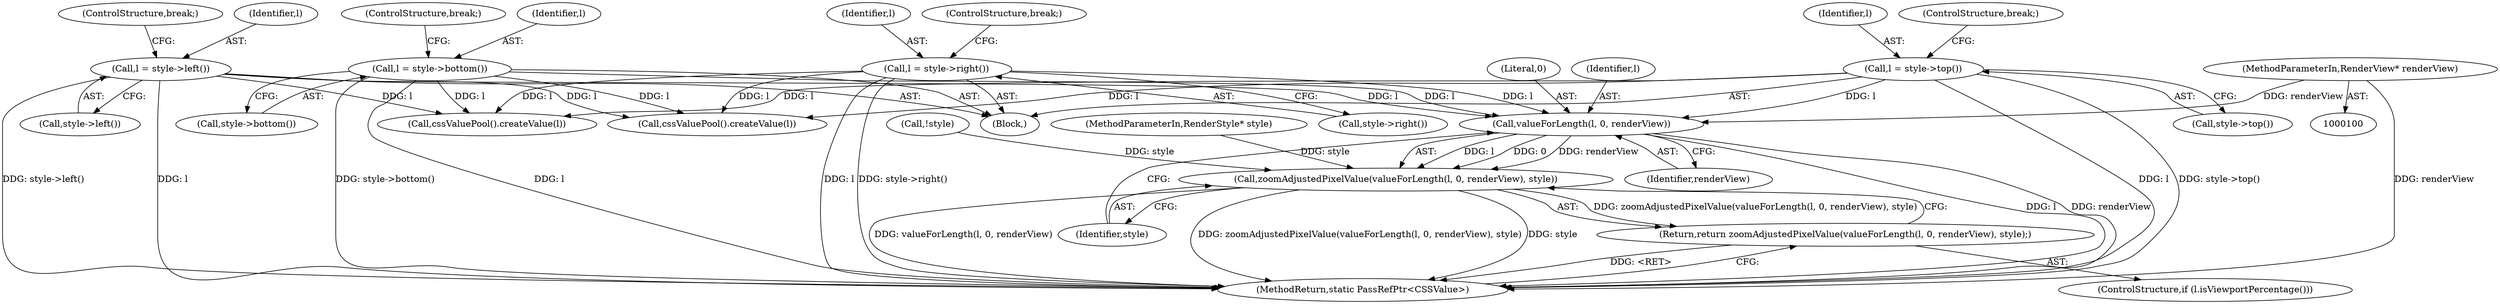 digraph "0_Chrome_01e4ee2fda0a5e57a8d0c8cb829022eb84fdff12@pointer" {
"1000159" [label="(Call,valueForLength(l, 0, renderView))"];
"1000125" [label="(Call,l = style->top())"];
"1000120" [label="(Call,l = style->right())"];
"1000115" [label="(Call,l = style->left())"];
"1000130" [label="(Call,l = style->bottom())"];
"1000103" [label="(MethodParameterIn,RenderView* renderView)"];
"1000158" [label="(Call,zoomAdjustedPixelValue(valueForLength(l, 0, renderView), style))"];
"1000157" [label="(Return,return zoomAdjustedPixelValue(valueForLength(l, 0, renderView), style);)"];
"1000126" [label="(Identifier,l)"];
"1000128" [label="(ControlStructure,break;)"];
"1000122" [label="(Call,style->right())"];
"1000130" [label="(Call,l = style->bottom())"];
"1000157" [label="(Return,return zoomAdjustedPixelValue(valueForLength(l, 0, renderView), style);)"];
"1000155" [label="(ControlStructure,if (l.isViewportPercentage()))"];
"1000117" [label="(Call,style->left())"];
"1000165" [label="(Call,cssValuePool().createValue(l))"];
"1000113" [label="(Block,)"];
"1000120" [label="(Call,l = style->right())"];
"1000161" [label="(Literal,0)"];
"1000101" [label="(MethodParameterIn,RenderStyle* style)"];
"1000118" [label="(ControlStructure,break;)"];
"1000160" [label="(Identifier,l)"];
"1000178" [label="(MethodReturn,static PassRefPtr<CSSValue>)"];
"1000133" [label="(ControlStructure,break;)"];
"1000131" [label="(Identifier,l)"];
"1000159" [label="(Call,valueForLength(l, 0, renderView))"];
"1000125" [label="(Call,l = style->top())"];
"1000162" [label="(Identifier,renderView)"];
"1000127" [label="(Call,style->top())"];
"1000103" [label="(MethodParameterIn,RenderView* renderView)"];
"1000163" [label="(Identifier,style)"];
"1000106" [label="(Call,!style)"];
"1000116" [label="(Identifier,l)"];
"1000115" [label="(Call,l = style->left())"];
"1000132" [label="(Call,style->bottom())"];
"1000173" [label="(Call,cssValuePool().createValue(l))"];
"1000158" [label="(Call,zoomAdjustedPixelValue(valueForLength(l, 0, renderView), style))"];
"1000121" [label="(Identifier,l)"];
"1000123" [label="(ControlStructure,break;)"];
"1000159" -> "1000158"  [label="AST: "];
"1000159" -> "1000162"  [label="CFG: "];
"1000160" -> "1000159"  [label="AST: "];
"1000161" -> "1000159"  [label="AST: "];
"1000162" -> "1000159"  [label="AST: "];
"1000163" -> "1000159"  [label="CFG: "];
"1000159" -> "1000178"  [label="DDG: l"];
"1000159" -> "1000178"  [label="DDG: renderView"];
"1000159" -> "1000158"  [label="DDG: l"];
"1000159" -> "1000158"  [label="DDG: 0"];
"1000159" -> "1000158"  [label="DDG: renderView"];
"1000125" -> "1000159"  [label="DDG: l"];
"1000120" -> "1000159"  [label="DDG: l"];
"1000115" -> "1000159"  [label="DDG: l"];
"1000130" -> "1000159"  [label="DDG: l"];
"1000103" -> "1000159"  [label="DDG: renderView"];
"1000125" -> "1000113"  [label="AST: "];
"1000125" -> "1000127"  [label="CFG: "];
"1000126" -> "1000125"  [label="AST: "];
"1000127" -> "1000125"  [label="AST: "];
"1000128" -> "1000125"  [label="CFG: "];
"1000125" -> "1000178"  [label="DDG: l"];
"1000125" -> "1000178"  [label="DDG: style->top()"];
"1000125" -> "1000165"  [label="DDG: l"];
"1000125" -> "1000173"  [label="DDG: l"];
"1000120" -> "1000113"  [label="AST: "];
"1000120" -> "1000122"  [label="CFG: "];
"1000121" -> "1000120"  [label="AST: "];
"1000122" -> "1000120"  [label="AST: "];
"1000123" -> "1000120"  [label="CFG: "];
"1000120" -> "1000178"  [label="DDG: l"];
"1000120" -> "1000178"  [label="DDG: style->right()"];
"1000120" -> "1000165"  [label="DDG: l"];
"1000120" -> "1000173"  [label="DDG: l"];
"1000115" -> "1000113"  [label="AST: "];
"1000115" -> "1000117"  [label="CFG: "];
"1000116" -> "1000115"  [label="AST: "];
"1000117" -> "1000115"  [label="AST: "];
"1000118" -> "1000115"  [label="CFG: "];
"1000115" -> "1000178"  [label="DDG: style->left()"];
"1000115" -> "1000178"  [label="DDG: l"];
"1000115" -> "1000165"  [label="DDG: l"];
"1000115" -> "1000173"  [label="DDG: l"];
"1000130" -> "1000113"  [label="AST: "];
"1000130" -> "1000132"  [label="CFG: "];
"1000131" -> "1000130"  [label="AST: "];
"1000132" -> "1000130"  [label="AST: "];
"1000133" -> "1000130"  [label="CFG: "];
"1000130" -> "1000178"  [label="DDG: style->bottom()"];
"1000130" -> "1000178"  [label="DDG: l"];
"1000130" -> "1000165"  [label="DDG: l"];
"1000130" -> "1000173"  [label="DDG: l"];
"1000103" -> "1000100"  [label="AST: "];
"1000103" -> "1000178"  [label="DDG: renderView"];
"1000158" -> "1000157"  [label="AST: "];
"1000158" -> "1000163"  [label="CFG: "];
"1000163" -> "1000158"  [label="AST: "];
"1000157" -> "1000158"  [label="CFG: "];
"1000158" -> "1000178"  [label="DDG: valueForLength(l, 0, renderView)"];
"1000158" -> "1000178"  [label="DDG: zoomAdjustedPixelValue(valueForLength(l, 0, renderView), style)"];
"1000158" -> "1000178"  [label="DDG: style"];
"1000158" -> "1000157"  [label="DDG: zoomAdjustedPixelValue(valueForLength(l, 0, renderView), style)"];
"1000106" -> "1000158"  [label="DDG: style"];
"1000101" -> "1000158"  [label="DDG: style"];
"1000157" -> "1000155"  [label="AST: "];
"1000178" -> "1000157"  [label="CFG: "];
"1000157" -> "1000178"  [label="DDG: <RET>"];
}
